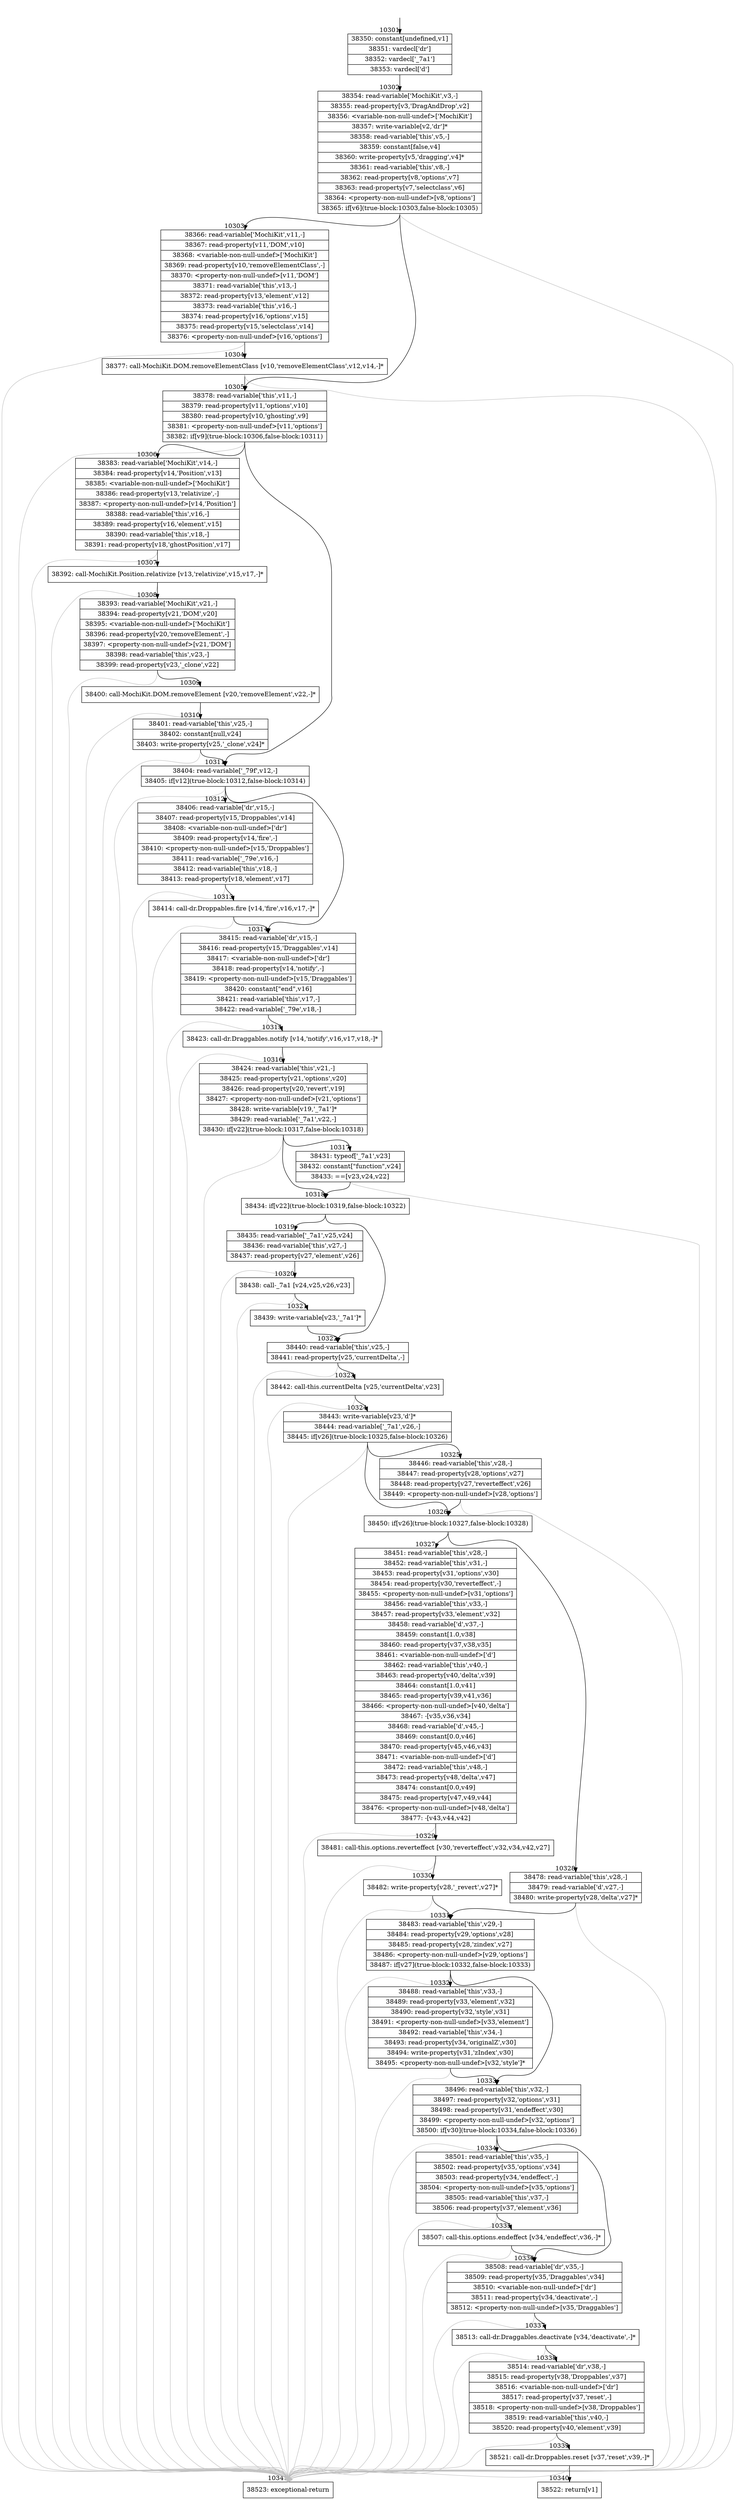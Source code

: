 digraph {
rankdir="TD"
BB_entry731[shape=none,label=""];
BB_entry731 -> BB10301 [tailport=s, headport=n, headlabel="    10301"]
BB10301 [shape=record label="{38350: constant[undefined,v1]|38351: vardecl['dr']|38352: vardecl['_7a1']|38353: vardecl['d']}" ] 
BB10301 -> BB10302 [tailport=s, headport=n, headlabel="      10302"]
BB10302 [shape=record label="{38354: read-variable['MochiKit',v3,-]|38355: read-property[v3,'DragAndDrop',v2]|38356: \<variable-non-null-undef\>['MochiKit']|38357: write-variable[v2,'dr']*|38358: read-variable['this',v5,-]|38359: constant[false,v4]|38360: write-property[v5,'dragging',v4]*|38361: read-variable['this',v8,-]|38362: read-property[v8,'options',v7]|38363: read-property[v7,'selectclass',v6]|38364: \<property-non-null-undef\>[v8,'options']|38365: if[v6](true-block:10303,false-block:10305)}" ] 
BB10302 -> BB10303 [tailport=s, headport=n, headlabel="      10303"]
BB10302 -> BB10305 [tailport=s, headport=n, headlabel="      10305"]
BB10302 -> BB10341 [tailport=s, headport=n, color=gray, headlabel="      10341"]
BB10303 [shape=record label="{38366: read-variable['MochiKit',v11,-]|38367: read-property[v11,'DOM',v10]|38368: \<variable-non-null-undef\>['MochiKit']|38369: read-property[v10,'removeElementClass',-]|38370: \<property-non-null-undef\>[v11,'DOM']|38371: read-variable['this',v13,-]|38372: read-property[v13,'element',v12]|38373: read-variable['this',v16,-]|38374: read-property[v16,'options',v15]|38375: read-property[v15,'selectclass',v14]|38376: \<property-non-null-undef\>[v16,'options']}" ] 
BB10303 -> BB10304 [tailport=s, headport=n, headlabel="      10304"]
BB10303 -> BB10341 [tailport=s, headport=n, color=gray]
BB10304 [shape=record label="{38377: call-MochiKit.DOM.removeElementClass [v10,'removeElementClass',v12,v14,-]*}" ] 
BB10304 -> BB10305 [tailport=s, headport=n]
BB10304 -> BB10341 [tailport=s, headport=n, color=gray]
BB10305 [shape=record label="{38378: read-variable['this',v11,-]|38379: read-property[v11,'options',v10]|38380: read-property[v10,'ghosting',v9]|38381: \<property-non-null-undef\>[v11,'options']|38382: if[v9](true-block:10306,false-block:10311)}" ] 
BB10305 -> BB10306 [tailport=s, headport=n, headlabel="      10306"]
BB10305 -> BB10311 [tailport=s, headport=n, headlabel="      10311"]
BB10305 -> BB10341 [tailport=s, headport=n, color=gray]
BB10306 [shape=record label="{38383: read-variable['MochiKit',v14,-]|38384: read-property[v14,'Position',v13]|38385: \<variable-non-null-undef\>['MochiKit']|38386: read-property[v13,'relativize',-]|38387: \<property-non-null-undef\>[v14,'Position']|38388: read-variable['this',v16,-]|38389: read-property[v16,'element',v15]|38390: read-variable['this',v18,-]|38391: read-property[v18,'ghostPosition',v17]}" ] 
BB10306 -> BB10307 [tailport=s, headport=n, headlabel="      10307"]
BB10306 -> BB10341 [tailport=s, headport=n, color=gray]
BB10307 [shape=record label="{38392: call-MochiKit.Position.relativize [v13,'relativize',v15,v17,-]*}" ] 
BB10307 -> BB10308 [tailport=s, headport=n, headlabel="      10308"]
BB10307 -> BB10341 [tailport=s, headport=n, color=gray]
BB10308 [shape=record label="{38393: read-variable['MochiKit',v21,-]|38394: read-property[v21,'DOM',v20]|38395: \<variable-non-null-undef\>['MochiKit']|38396: read-property[v20,'removeElement',-]|38397: \<property-non-null-undef\>[v21,'DOM']|38398: read-variable['this',v23,-]|38399: read-property[v23,'_clone',v22]}" ] 
BB10308 -> BB10309 [tailport=s, headport=n, headlabel="      10309"]
BB10308 -> BB10341 [tailport=s, headport=n, color=gray]
BB10309 [shape=record label="{38400: call-MochiKit.DOM.removeElement [v20,'removeElement',v22,-]*}" ] 
BB10309 -> BB10310 [tailport=s, headport=n, headlabel="      10310"]
BB10309 -> BB10341 [tailport=s, headport=n, color=gray]
BB10310 [shape=record label="{38401: read-variable['this',v25,-]|38402: constant[null,v24]|38403: write-property[v25,'_clone',v24]*}" ] 
BB10310 -> BB10311 [tailport=s, headport=n]
BB10310 -> BB10341 [tailport=s, headport=n, color=gray]
BB10311 [shape=record label="{38404: read-variable['_79f',v12,-]|38405: if[v12](true-block:10312,false-block:10314)}" ] 
BB10311 -> BB10312 [tailport=s, headport=n, headlabel="      10312"]
BB10311 -> BB10314 [tailport=s, headport=n, headlabel="      10314"]
BB10311 -> BB10341 [tailport=s, headport=n, color=gray]
BB10312 [shape=record label="{38406: read-variable['dr',v15,-]|38407: read-property[v15,'Droppables',v14]|38408: \<variable-non-null-undef\>['dr']|38409: read-property[v14,'fire',-]|38410: \<property-non-null-undef\>[v15,'Droppables']|38411: read-variable['_79e',v16,-]|38412: read-variable['this',v18,-]|38413: read-property[v18,'element',v17]}" ] 
BB10312 -> BB10313 [tailport=s, headport=n, headlabel="      10313"]
BB10312 -> BB10341 [tailport=s, headport=n, color=gray]
BB10313 [shape=record label="{38414: call-dr.Droppables.fire [v14,'fire',v16,v17,-]*}" ] 
BB10313 -> BB10314 [tailport=s, headport=n]
BB10313 -> BB10341 [tailport=s, headport=n, color=gray]
BB10314 [shape=record label="{38415: read-variable['dr',v15,-]|38416: read-property[v15,'Draggables',v14]|38417: \<variable-non-null-undef\>['dr']|38418: read-property[v14,'notify',-]|38419: \<property-non-null-undef\>[v15,'Draggables']|38420: constant[\"end\",v16]|38421: read-variable['this',v17,-]|38422: read-variable['_79e',v18,-]}" ] 
BB10314 -> BB10315 [tailport=s, headport=n, headlabel="      10315"]
BB10314 -> BB10341 [tailport=s, headport=n, color=gray]
BB10315 [shape=record label="{38423: call-dr.Draggables.notify [v14,'notify',v16,v17,v18,-]*}" ] 
BB10315 -> BB10316 [tailport=s, headport=n, headlabel="      10316"]
BB10315 -> BB10341 [tailport=s, headport=n, color=gray]
BB10316 [shape=record label="{38424: read-variable['this',v21,-]|38425: read-property[v21,'options',v20]|38426: read-property[v20,'revert',v19]|38427: \<property-non-null-undef\>[v21,'options']|38428: write-variable[v19,'_7a1']*|38429: read-variable['_7a1',v22,-]|38430: if[v22](true-block:10317,false-block:10318)}" ] 
BB10316 -> BB10318 [tailport=s, headport=n, headlabel="      10318"]
BB10316 -> BB10317 [tailport=s, headport=n, headlabel="      10317"]
BB10316 -> BB10341 [tailport=s, headport=n, color=gray]
BB10317 [shape=record label="{38431: typeof['_7a1',v23]|38432: constant[\"function\",v24]|38433: ==[v23,v24,v22]}" ] 
BB10317 -> BB10318 [tailport=s, headport=n]
BB10317 -> BB10341 [tailport=s, headport=n, color=gray]
BB10318 [shape=record label="{38434: if[v22](true-block:10319,false-block:10322)}" ] 
BB10318 -> BB10319 [tailport=s, headport=n, headlabel="      10319"]
BB10318 -> BB10322 [tailport=s, headport=n, headlabel="      10322"]
BB10319 [shape=record label="{38435: read-variable['_7a1',v25,v24]|38436: read-variable['this',v27,-]|38437: read-property[v27,'element',v26]}" ] 
BB10319 -> BB10320 [tailport=s, headport=n, headlabel="      10320"]
BB10319 -> BB10341 [tailport=s, headport=n, color=gray]
BB10320 [shape=record label="{38438: call-_7a1 [v24,v25,v26,v23]}" ] 
BB10320 -> BB10321 [tailport=s, headport=n, headlabel="      10321"]
BB10320 -> BB10341 [tailport=s, headport=n, color=gray]
BB10321 [shape=record label="{38439: write-variable[v23,'_7a1']*}" ] 
BB10321 -> BB10322 [tailport=s, headport=n]
BB10322 [shape=record label="{38440: read-variable['this',v25,-]|38441: read-property[v25,'currentDelta',-]}" ] 
BB10322 -> BB10323 [tailport=s, headport=n, headlabel="      10323"]
BB10322 -> BB10341 [tailport=s, headport=n, color=gray]
BB10323 [shape=record label="{38442: call-this.currentDelta [v25,'currentDelta',v23]}" ] 
BB10323 -> BB10324 [tailport=s, headport=n, headlabel="      10324"]
BB10323 -> BB10341 [tailport=s, headport=n, color=gray]
BB10324 [shape=record label="{38443: write-variable[v23,'d']*|38444: read-variable['_7a1',v26,-]|38445: if[v26](true-block:10325,false-block:10326)}" ] 
BB10324 -> BB10326 [tailport=s, headport=n, headlabel="      10326"]
BB10324 -> BB10325 [tailport=s, headport=n, headlabel="      10325"]
BB10324 -> BB10341 [tailport=s, headport=n, color=gray]
BB10325 [shape=record label="{38446: read-variable['this',v28,-]|38447: read-property[v28,'options',v27]|38448: read-property[v27,'reverteffect',v26]|38449: \<property-non-null-undef\>[v28,'options']}" ] 
BB10325 -> BB10326 [tailport=s, headport=n]
BB10325 -> BB10341 [tailport=s, headport=n, color=gray]
BB10326 [shape=record label="{38450: if[v26](true-block:10327,false-block:10328)}" ] 
BB10326 -> BB10327 [tailport=s, headport=n, headlabel="      10327"]
BB10326 -> BB10328 [tailport=s, headport=n, headlabel="      10328"]
BB10327 [shape=record label="{38451: read-variable['this',v28,-]|38452: read-variable['this',v31,-]|38453: read-property[v31,'options',v30]|38454: read-property[v30,'reverteffect',-]|38455: \<property-non-null-undef\>[v31,'options']|38456: read-variable['this',v33,-]|38457: read-property[v33,'element',v32]|38458: read-variable['d',v37,-]|38459: constant[1.0,v38]|38460: read-property[v37,v38,v35]|38461: \<variable-non-null-undef\>['d']|38462: read-variable['this',v40,-]|38463: read-property[v40,'delta',v39]|38464: constant[1.0,v41]|38465: read-property[v39,v41,v36]|38466: \<property-non-null-undef\>[v40,'delta']|38467: -[v35,v36,v34]|38468: read-variable['d',v45,-]|38469: constant[0.0,v46]|38470: read-property[v45,v46,v43]|38471: \<variable-non-null-undef\>['d']|38472: read-variable['this',v48,-]|38473: read-property[v48,'delta',v47]|38474: constant[0.0,v49]|38475: read-property[v47,v49,v44]|38476: \<property-non-null-undef\>[v48,'delta']|38477: -[v43,v44,v42]}" ] 
BB10327 -> BB10329 [tailport=s, headport=n, headlabel="      10329"]
BB10327 -> BB10341 [tailport=s, headport=n, color=gray]
BB10328 [shape=record label="{38478: read-variable['this',v28,-]|38479: read-variable['d',v27,-]|38480: write-property[v28,'delta',v27]*}" ] 
BB10328 -> BB10331 [tailport=s, headport=n, headlabel="      10331"]
BB10328 -> BB10341 [tailport=s, headport=n, color=gray]
BB10329 [shape=record label="{38481: call-this.options.reverteffect [v30,'reverteffect',v32,v34,v42,v27]}" ] 
BB10329 -> BB10330 [tailport=s, headport=n, headlabel="      10330"]
BB10329 -> BB10341 [tailport=s, headport=n, color=gray]
BB10330 [shape=record label="{38482: write-property[v28,'_revert',v27]*}" ] 
BB10330 -> BB10331 [tailport=s, headport=n]
BB10330 -> BB10341 [tailport=s, headport=n, color=gray]
BB10331 [shape=record label="{38483: read-variable['this',v29,-]|38484: read-property[v29,'options',v28]|38485: read-property[v28,'zindex',v27]|38486: \<property-non-null-undef\>[v29,'options']|38487: if[v27](true-block:10332,false-block:10333)}" ] 
BB10331 -> BB10332 [tailport=s, headport=n, headlabel="      10332"]
BB10331 -> BB10333 [tailport=s, headport=n, headlabel="      10333"]
BB10331 -> BB10341 [tailport=s, headport=n, color=gray]
BB10332 [shape=record label="{38488: read-variable['this',v33,-]|38489: read-property[v33,'element',v32]|38490: read-property[v32,'style',v31]|38491: \<property-non-null-undef\>[v33,'element']|38492: read-variable['this',v34,-]|38493: read-property[v34,'originalZ',v30]|38494: write-property[v31,'zIndex',v30]|38495: \<property-non-null-undef\>[v32,'style']*}" ] 
BB10332 -> BB10333 [tailport=s, headport=n]
BB10332 -> BB10341 [tailport=s, headport=n, color=gray]
BB10333 [shape=record label="{38496: read-variable['this',v32,-]|38497: read-property[v32,'options',v31]|38498: read-property[v31,'endeffect',v30]|38499: \<property-non-null-undef\>[v32,'options']|38500: if[v30](true-block:10334,false-block:10336)}" ] 
BB10333 -> BB10334 [tailport=s, headport=n, headlabel="      10334"]
BB10333 -> BB10336 [tailport=s, headport=n, headlabel="      10336"]
BB10333 -> BB10341 [tailport=s, headport=n, color=gray]
BB10334 [shape=record label="{38501: read-variable['this',v35,-]|38502: read-property[v35,'options',v34]|38503: read-property[v34,'endeffect',-]|38504: \<property-non-null-undef\>[v35,'options']|38505: read-variable['this',v37,-]|38506: read-property[v37,'element',v36]}" ] 
BB10334 -> BB10335 [tailport=s, headport=n, headlabel="      10335"]
BB10334 -> BB10341 [tailport=s, headport=n, color=gray]
BB10335 [shape=record label="{38507: call-this.options.endeffect [v34,'endeffect',v36,-]*}" ] 
BB10335 -> BB10336 [tailport=s, headport=n]
BB10335 -> BB10341 [tailport=s, headport=n, color=gray]
BB10336 [shape=record label="{38508: read-variable['dr',v35,-]|38509: read-property[v35,'Draggables',v34]|38510: \<variable-non-null-undef\>['dr']|38511: read-property[v34,'deactivate',-]|38512: \<property-non-null-undef\>[v35,'Draggables']}" ] 
BB10336 -> BB10337 [tailport=s, headport=n, headlabel="      10337"]
BB10336 -> BB10341 [tailport=s, headport=n, color=gray]
BB10337 [shape=record label="{38513: call-dr.Draggables.deactivate [v34,'deactivate',-]*}" ] 
BB10337 -> BB10338 [tailport=s, headport=n, headlabel="      10338"]
BB10337 -> BB10341 [tailport=s, headport=n, color=gray]
BB10338 [shape=record label="{38514: read-variable['dr',v38,-]|38515: read-property[v38,'Droppables',v37]|38516: \<variable-non-null-undef\>['dr']|38517: read-property[v37,'reset',-]|38518: \<property-non-null-undef\>[v38,'Droppables']|38519: read-variable['this',v40,-]|38520: read-property[v40,'element',v39]}" ] 
BB10338 -> BB10339 [tailport=s, headport=n, headlabel="      10339"]
BB10338 -> BB10341 [tailport=s, headport=n, color=gray]
BB10339 [shape=record label="{38521: call-dr.Droppables.reset [v37,'reset',v39,-]*}" ] 
BB10339 -> BB10340 [tailport=s, headport=n, headlabel="      10340"]
BB10339 -> BB10341 [tailport=s, headport=n, color=gray]
BB10340 [shape=record label="{38522: return[v1]}" ] 
BB10341 [shape=record label="{38523: exceptional-return}" ] 
//#$~ 7254
}
